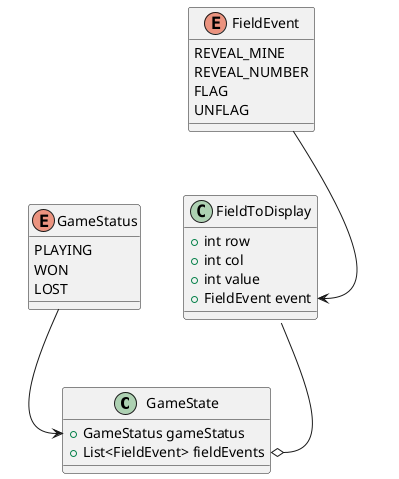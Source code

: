 @startuml

class GameState{
    +GameStatus gameStatus
    +List<FieldEvent> fieldEvents
}

enum FieldEvent{
    REVEAL_MINE
    REVEAL_NUMBER
    FLAG
    UNFLAG
}

enum GameStatus{
    PLAYING
    WON
    LOST
}

class FieldToDisplay{
    +int row
    +int col
    +int value
    +FieldEvent event
}


GameStatus --> GameState::gameStatus
FieldEvent --> FieldToDisplay::event
FieldToDisplay --o GameState::fieldEvents
@enduml
